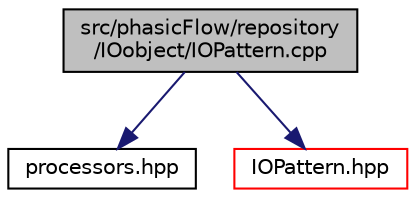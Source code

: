 digraph "src/phasicFlow/repository/IOobject/IOPattern.cpp"
{
 // LATEX_PDF_SIZE
  edge [fontname="Helvetica",fontsize="10",labelfontname="Helvetica",labelfontsize="10"];
  node [fontname="Helvetica",fontsize="10",shape=record];
  Node1 [label="src/phasicFlow/repository\l/IOobject/IOPattern.cpp",height=0.2,width=0.4,color="black", fillcolor="grey75", style="filled", fontcolor="black",tooltip=" "];
  Node1 -> Node2 [color="midnightblue",fontsize="10",style="solid",fontname="Helvetica"];
  Node2 [label="processors.hpp",height=0.2,width=0.4,color="black", fillcolor="white", style="filled",URL="$processors_8hpp.html",tooltip=" "];
  Node1 -> Node3 [color="midnightblue",fontsize="10",style="solid",fontname="Helvetica"];
  Node3 [label="IOPattern.hpp",height=0.2,width=0.4,color="red", fillcolor="white", style="filled",URL="$IOPattern_8hpp.html",tooltip=" "];
}
